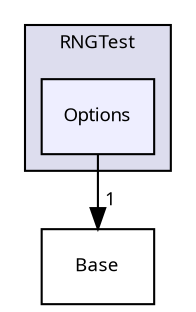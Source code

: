 digraph "/tmp/q/quinoa/src/Control/RNGTest/Options" {
  bgcolor=transparent;
  compound=true
  node [ fontsize="9", fontname="sans-serif"];
  edge [ labelfontsize="9", labelfontname="sans-serif"];
  subgraph clusterdir_35b2c9cb105c6c8787fd497d1800db86 {
    graph [ bgcolor="#ddddee", pencolor="black", label="RNGTest" fontname="sans-serif", fontsize="9", URL="dir_35b2c9cb105c6c8787fd497d1800db86.html"]
  dir_f6d038768dd110378d1df3319d32696e [shape=box, label="Options", style="filled", fillcolor="#eeeeff", pencolor="black", URL="dir_f6d038768dd110378d1df3319d32696e.html"];
  }
  dir_4814b1a558d470c33d85e65dbde02eaa [shape=box label="Base" URL="dir_4814b1a558d470c33d85e65dbde02eaa.html"];
  dir_f6d038768dd110378d1df3319d32696e->dir_4814b1a558d470c33d85e65dbde02eaa [headlabel="1", labeldistance=1.5 headhref="dir_000024_000002.html"];
}
